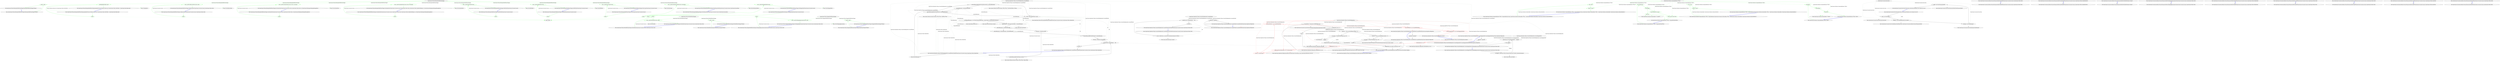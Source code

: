 digraph  {
d1 [label="_model = model", span="40-40", cluster="QuantConnect.Python.BrokerageModelPythonWrapper.BrokerageModelPythonWrapper(PyObject)", color=green, community=0];
d49 [label="QuantConnect.Python.BrokerageModelPythonWrapper", span=""];
d0 [label="Entry QuantConnect.Python.BrokerageModelPythonWrapper.BrokerageModelPythonWrapper(PyObject)", span="38-38", cluster="QuantConnect.Python.BrokerageModelPythonWrapper.BrokerageModelPythonWrapper(PyObject)"];
d2 [label="Exit QuantConnect.Python.BrokerageModelPythonWrapper.BrokerageModelPythonWrapper(PyObject)", span="38-38", cluster="QuantConnect.Python.BrokerageModelPythonWrapper.BrokerageModelPythonWrapper(PyObject)"];
d4 [label="Py.GIL()", span="78-78", cluster="QuantConnect.Python.BrokerageModelPythonWrapper.ApplySplit(System.Collections.Generic.List<QuantConnect.Orders.OrderTicket>, QuantConnect.Data.Market.Split)", color=green, community=0];
d3 [label="Entry QuantConnect.Python.BrokerageModelPythonWrapper.ApplySplit(System.Collections.Generic.List<QuantConnect.Orders.OrderTicket>, QuantConnect.Data.Market.Split)", span="76-76", cluster="QuantConnect.Python.BrokerageModelPythonWrapper.ApplySplit(System.Collections.Generic.List<QuantConnect.Orders.OrderTicket>, QuantConnect.Data.Market.Split)"];
d5 [label="_model.ApplySplit(tickets, split)", span="80-80", cluster="QuantConnect.Python.BrokerageModelPythonWrapper.ApplySplit(System.Collections.Generic.List<QuantConnect.Orders.OrderTicket>, QuantConnect.Data.Market.Split)", color=green, community=0];
d7 [label="Entry Unk.GIL", span="", cluster="Unk.GIL"];
d6 [label="Exit QuantConnect.Python.BrokerageModelPythonWrapper.ApplySplit(System.Collections.Generic.List<QuantConnect.Orders.OrderTicket>, QuantConnect.Data.Market.Split)", span="76-76", cluster="QuantConnect.Python.BrokerageModelPythonWrapper.ApplySplit(System.Collections.Generic.List<QuantConnect.Orders.OrderTicket>, QuantConnect.Data.Market.Split)"];
d8 [label="Entry Unk.ApplySplit", span="", cluster="Unk.ApplySplit"];
d10 [label="Py.GIL()", span="92-92", cluster="QuantConnect.Python.BrokerageModelPythonWrapper.CanExecuteOrder(QuantConnect.Securities.Security, QuantConnect.Orders.Order)", color=green, community=0];
d9 [label="Entry QuantConnect.Python.BrokerageModelPythonWrapper.CanExecuteOrder(QuantConnect.Securities.Security, QuantConnect.Orders.Order)", span="90-90", cluster="QuantConnect.Python.BrokerageModelPythonWrapper.CanExecuteOrder(QuantConnect.Securities.Security, QuantConnect.Orders.Order)"];
d11 [label="return _model.CanExecuteOrder(security, order);", span="94-94", cluster="QuantConnect.Python.BrokerageModelPythonWrapper.CanExecuteOrder(QuantConnect.Securities.Security, QuantConnect.Orders.Order)", color=green, community=0];
d12 [label="Exit QuantConnect.Python.BrokerageModelPythonWrapper.CanExecuteOrder(QuantConnect.Securities.Security, QuantConnect.Orders.Order)", span="90-90", cluster="QuantConnect.Python.BrokerageModelPythonWrapper.CanExecuteOrder(QuantConnect.Securities.Security, QuantConnect.Orders.Order)"];
d13 [label="Entry Unk.CanExecuteOrder", span="", cluster="Unk.CanExecuteOrder"];
d15 [label="Py.GIL()", span="110-110", cluster="QuantConnect.Python.BrokerageModelPythonWrapper.CanSubmitOrder(QuantConnect.Securities.Security, QuantConnect.Orders.Order, out QuantConnect.Brokerages.BrokerageMessageEvent)", color=green, community=0];
d14 [label="Entry QuantConnect.Python.BrokerageModelPythonWrapper.CanSubmitOrder(QuantConnect.Securities.Security, QuantConnect.Orders.Order, out QuantConnect.Brokerages.BrokerageMessageEvent)", span="108-108", cluster="QuantConnect.Python.BrokerageModelPythonWrapper.CanSubmitOrder(QuantConnect.Securities.Security, QuantConnect.Orders.Order, out QuantConnect.Brokerages.BrokerageMessageEvent)"];
d16 [label="return _model.CanSubmitOrder(security, order, out message);", span="112-112", cluster="QuantConnect.Python.BrokerageModelPythonWrapper.CanSubmitOrder(QuantConnect.Securities.Security, QuantConnect.Orders.Order, out QuantConnect.Brokerages.BrokerageMessageEvent)", color=green, community=0];
d17 [label="Exit QuantConnect.Python.BrokerageModelPythonWrapper.CanSubmitOrder(QuantConnect.Securities.Security, QuantConnect.Orders.Order, out QuantConnect.Brokerages.BrokerageMessageEvent)", span="108-108", cluster="QuantConnect.Python.BrokerageModelPythonWrapper.CanSubmitOrder(QuantConnect.Securities.Security, QuantConnect.Orders.Order, out QuantConnect.Brokerages.BrokerageMessageEvent)"];
d18 [label="Entry Unk.CanSubmitOrder", span="", cluster="Unk.CanSubmitOrder"];
d20 [label="Py.GIL()", span="126-126", cluster="QuantConnect.Python.BrokerageModelPythonWrapper.CanUpdateOrder(QuantConnect.Securities.Security, QuantConnect.Orders.Order, QuantConnect.Orders.UpdateOrderRequest, out QuantConnect.Brokerages.BrokerageMessageEvent)", color=green, community=0];
d19 [label="Entry QuantConnect.Python.BrokerageModelPythonWrapper.CanUpdateOrder(QuantConnect.Securities.Security, QuantConnect.Orders.Order, QuantConnect.Orders.UpdateOrderRequest, out QuantConnect.Brokerages.BrokerageMessageEvent)", span="124-124", cluster="QuantConnect.Python.BrokerageModelPythonWrapper.CanUpdateOrder(QuantConnect.Securities.Security, QuantConnect.Orders.Order, QuantConnect.Orders.UpdateOrderRequest, out QuantConnect.Brokerages.BrokerageMessageEvent)"];
d21 [label="return _model.CanUpdateOrder(security, order, out message);", span="128-128", cluster="QuantConnect.Python.BrokerageModelPythonWrapper.CanUpdateOrder(QuantConnect.Securities.Security, QuantConnect.Orders.Order, QuantConnect.Orders.UpdateOrderRequest, out QuantConnect.Brokerages.BrokerageMessageEvent)", color=green, community=0];
d22 [label="Exit QuantConnect.Python.BrokerageModelPythonWrapper.CanUpdateOrder(QuantConnect.Securities.Security, QuantConnect.Orders.Order, QuantConnect.Orders.UpdateOrderRequest, out QuantConnect.Brokerages.BrokerageMessageEvent)", span="124-124", cluster="QuantConnect.Python.BrokerageModelPythonWrapper.CanUpdateOrder(QuantConnect.Securities.Security, QuantConnect.Orders.Order, QuantConnect.Orders.UpdateOrderRequest, out QuantConnect.Brokerages.BrokerageMessageEvent)"];
d23 [label="Entry Unk.CanUpdateOrder", span="", cluster="Unk.CanUpdateOrder"];
d25 [label="Py.GIL()", span="139-139", cluster="QuantConnect.Python.BrokerageModelPythonWrapper.GetFeeModel(QuantConnect.Securities.Security)", color=green, community=0];
d24 [label="Entry QuantConnect.Python.BrokerageModelPythonWrapper.GetFeeModel(QuantConnect.Securities.Security)", span="137-137", cluster="QuantConnect.Python.BrokerageModelPythonWrapper.GetFeeModel(QuantConnect.Securities.Security)"];
d26 [label="return _model.GetFeeModel(security);", span="141-141", cluster="QuantConnect.Python.BrokerageModelPythonWrapper.GetFeeModel(QuantConnect.Securities.Security)", color=green, community=0];
d27 [label="Exit QuantConnect.Python.BrokerageModelPythonWrapper.GetFeeModel(QuantConnect.Securities.Security)", span="137-137", cluster="QuantConnect.Python.BrokerageModelPythonWrapper.GetFeeModel(QuantConnect.Securities.Security)"];
d28 [label="Entry Unk.GetFeeModel", span="", cluster="Unk.GetFeeModel"];
d30 [label="Py.GIL()", span="152-152", cluster="QuantConnect.Python.BrokerageModelPythonWrapper.GetFillModel(QuantConnect.Securities.Security)", color=green, community=0];
d29 [label="Entry QuantConnect.Python.BrokerageModelPythonWrapper.GetFillModel(QuantConnect.Securities.Security)", span="150-150", cluster="QuantConnect.Python.BrokerageModelPythonWrapper.GetFillModel(QuantConnect.Securities.Security)"];
d31 [label="return _model.GetFillModel(security);", span="154-154", cluster="QuantConnect.Python.BrokerageModelPythonWrapper.GetFillModel(QuantConnect.Securities.Security)", color=green, community=0];
d32 [label="Exit QuantConnect.Python.BrokerageModelPythonWrapper.GetFillModel(QuantConnect.Securities.Security)", span="150-150", cluster="QuantConnect.Python.BrokerageModelPythonWrapper.GetFillModel(QuantConnect.Securities.Security)"];
d33 [label="Entry Unk.GetFillModel", span="", cluster="Unk.GetFillModel"];
d35 [label="Py.GIL()", span="165-165", cluster="QuantConnect.Python.BrokerageModelPythonWrapper.GetLeverage(QuantConnect.Securities.Security)", color=green, community=0];
d34 [label="Entry QuantConnect.Python.BrokerageModelPythonWrapper.GetLeverage(QuantConnect.Securities.Security)", span="163-163", cluster="QuantConnect.Python.BrokerageModelPythonWrapper.GetLeverage(QuantConnect.Securities.Security)"];
d36 [label="return _model.GetLeverage(security);", span="167-167", cluster="QuantConnect.Python.BrokerageModelPythonWrapper.GetLeverage(QuantConnect.Securities.Security)", color=green, community=0];
d37 [label="Exit QuantConnect.Python.BrokerageModelPythonWrapper.GetLeverage(QuantConnect.Securities.Security)", span="163-163", cluster="QuantConnect.Python.BrokerageModelPythonWrapper.GetLeverage(QuantConnect.Securities.Security)"];
d38 [label="Entry Unk.GetLeverage", span="", cluster="Unk.GetLeverage"];
d40 [label="Py.GIL()", span="179-179", cluster="QuantConnect.Python.BrokerageModelPythonWrapper.GetSettlementModel(QuantConnect.Securities.Security, QuantConnect.AccountType)", color=green, community=0];
d39 [label="Entry QuantConnect.Python.BrokerageModelPythonWrapper.GetSettlementModel(QuantConnect.Securities.Security, QuantConnect.AccountType)", span="177-177", cluster="QuantConnect.Python.BrokerageModelPythonWrapper.GetSettlementModel(QuantConnect.Securities.Security, QuantConnect.AccountType)"];
d41 [label="return _model.GetSettlementModel(security, accountType);", span="181-181", cluster="QuantConnect.Python.BrokerageModelPythonWrapper.GetSettlementModel(QuantConnect.Securities.Security, QuantConnect.AccountType)", color=green, community=0];
d42 [label="Exit QuantConnect.Python.BrokerageModelPythonWrapper.GetSettlementModel(QuantConnect.Securities.Security, QuantConnect.AccountType)", span="177-177", cluster="QuantConnect.Python.BrokerageModelPythonWrapper.GetSettlementModel(QuantConnect.Securities.Security, QuantConnect.AccountType)"];
d43 [label="Entry Unk.GetSettlementModel", span="", cluster="Unk.GetSettlementModel"];
d45 [label="Py.GIL()", span="192-192", cluster="QuantConnect.Python.BrokerageModelPythonWrapper.GetSlippageModel(QuantConnect.Securities.Security)", color=green, community=0];
d44 [label="Entry QuantConnect.Python.BrokerageModelPythonWrapper.GetSlippageModel(QuantConnect.Securities.Security)", span="190-190", cluster="QuantConnect.Python.BrokerageModelPythonWrapper.GetSlippageModel(QuantConnect.Securities.Security)"];
d46 [label="return _model.GetSlippageModel(security);", span="194-194", cluster="QuantConnect.Python.BrokerageModelPythonWrapper.GetSlippageModel(QuantConnect.Securities.Security)", color=green, community=0];
d47 [label="Exit QuantConnect.Python.BrokerageModelPythonWrapper.GetSlippageModel(QuantConnect.Securities.Security)", span="190-190", cluster="QuantConnect.Python.BrokerageModelPythonWrapper.GetSlippageModel(QuantConnect.Securities.Security)"];
d48 [label="Entry Unk.GetSlippageModel", span="", cluster="Unk.GetSlippageModel"];
m0_51 [label="Entry System.Collections.Generic.Dictionary<TKey, TValue>.TryGetValue(TKey, out TValue)", span="0-0", cluster="System.Collections.Generic.Dictionary<TKey, TValue>.TryGetValue(TKey, out TValue)", file="CustomModelsAlgorithm.cs"];
m0_28 [label="Entry QuantConnect.Securities.SecurityTransactionManager.GetOpenOrders(QuantConnect.Symbol)", span="254-254", cluster="QuantConnect.Securities.SecurityTransactionManager.GetOpenOrders(QuantConnect.Symbol)", file="CustomModelsAlgorithm.cs"];
m0_60 [label="Entry QuantConnect.Algorithm.CSharp.CustomModelsAlgorithm.CustomFeeModel.GetOrderFee(QuantConnect.Securities.Security, QuantConnect.Orders.Order)", span="125-125", cluster="QuantConnect.Algorithm.CSharp.CustomModelsAlgorithm.CustomFeeModel.GetOrderFee(QuantConnect.Securities.Security, QuantConnect.Orders.Order)", file="CustomModelsAlgorithm.cs"];
m0_61 [label="var fee = Math.Max(1m, security.Price*order.AbsoluteQuantity*0.00001m)", span="128-128", cluster="QuantConnect.Algorithm.CSharp.CustomModelsAlgorithm.CustomFeeModel.GetOrderFee(QuantConnect.Securities.Security, QuantConnect.Orders.Order)", file="CustomModelsAlgorithm.cs"];
m0_62 [label="_algorithm.Log(''CustomFeeModel: '' + fee)", span="130-130", cluster="QuantConnect.Algorithm.CSharp.CustomModelsAlgorithm.CustomFeeModel.GetOrderFee(QuantConnect.Securities.Security, QuantConnect.Orders.Order)", file="CustomModelsAlgorithm.cs"];
m0_63 [label="return fee;", span="131-131", cluster="QuantConnect.Algorithm.CSharp.CustomModelsAlgorithm.CustomFeeModel.GetOrderFee(QuantConnect.Securities.Security, QuantConnect.Orders.Order)", file="CustomModelsAlgorithm.cs"];
m0_64 [label="Exit QuantConnect.Algorithm.CSharp.CustomModelsAlgorithm.CustomFeeModel.GetOrderFee(QuantConnect.Securities.Security, QuantConnect.Orders.Order)", span="125-125", cluster="QuantConnect.Algorithm.CSharp.CustomModelsAlgorithm.CustomFeeModel.GetOrderFee(QuantConnect.Securities.Security, QuantConnect.Orders.Order)", file="CustomModelsAlgorithm.cs"];
m0_57 [label="Entry System.Collections.Generic.Dictionary<TKey, TValue>.Remove(TKey)", span="0-0", cluster="System.Collections.Generic.Dictionary<TKey, TValue>.Remove(TKey)", file="CustomModelsAlgorithm.cs"];
m0_56 [label="Entry System.Math.Sign(decimal)", span="0-0", cluster="System.Math.Sign(decimal)", file="CustomModelsAlgorithm.cs"];
m0_31 [label="Entry QuantConnect.Algorithm.QCAlgorithm.MarketOrder(QuantConnect.Symbol, decimal, bool, string)", span="197-197", cluster="QuantConnect.Algorithm.QCAlgorithm.MarketOrder(QuantConnect.Symbol, decimal, bool, string)", file="CustomModelsAlgorithm.cs"];
m0_52 [label="Entry System.Collections.Generic.Dictionary<TKey, TValue>.Add(TKey, TValue)", span="0-0", cluster="System.Collections.Generic.Dictionary<TKey, TValue>.Add(TKey, TValue)", file="CustomModelsAlgorithm.cs"];
m0_12 [label="Entry QuantConnect.Algorithm.CSharp.CustomModelsAlgorithm.CustomFeeModel.CustomFeeModel(QuantConnect.Algorithm.QCAlgorithm)", span="120-120", cluster="QuantConnect.Algorithm.CSharp.CustomModelsAlgorithm.CustomFeeModel.CustomFeeModel(QuantConnect.Algorithm.QCAlgorithm)", file="CustomModelsAlgorithm.cs"];
m0_58 [label="_algorithm = algorithm", span="122-122", cluster="QuantConnect.Algorithm.CSharp.CustomModelsAlgorithm.CustomFeeModel.CustomFeeModel(QuantConnect.Algorithm.QCAlgorithm)", file="CustomModelsAlgorithm.cs"];
m0_59 [label="Exit QuantConnect.Algorithm.CSharp.CustomModelsAlgorithm.CustomFeeModel.CustomFeeModel(QuantConnect.Algorithm.QCAlgorithm)", span="120-120", cluster="QuantConnect.Algorithm.CSharp.CustomModelsAlgorithm.CustomFeeModel.CustomFeeModel(QuantConnect.Algorithm.QCAlgorithm)", file="CustomModelsAlgorithm.cs"];
m0_73 [label="Entry System.Math.Log10(double)", span="0-0", cluster="System.Math.Log10(double)", file="CustomModelsAlgorithm.cs"];
m0_9 [label="Entry QuantConnect.Algorithm.QCAlgorithm.SetStartDate(int, int, int)", span="1070-1070", cluster="QuantConnect.Algorithm.QCAlgorithm.SetStartDate(int, int, int)", file="CustomModelsAlgorithm.cs"];
m0_30 [label="Entry QuantConnect.Algorithm.QCAlgorithm.Log(string)", span="1636-1636", cluster="QuantConnect.Algorithm.QCAlgorithm.Log(string)", file="CustomModelsAlgorithm.cs"];
m0_29 [label="Entry QuantConnect.Algorithm.QCAlgorithm.CalculateOrderQuantity(QuantConnect.Symbol, decimal)", span="928-928", cluster="QuantConnect.Algorithm.QCAlgorithm.CalculateOrderQuantity(QuantConnect.Symbol, decimal)", file="CustomModelsAlgorithm.cs"];
m0_54 [label="Entry System.Random.Next(int, int)", span="0-0", cluster="System.Random.Next(int, int)", file="CustomModelsAlgorithm.cs"];
m0_10 [label="Entry QuantConnect.Algorithm.QCAlgorithm.SetEndDate(int, int, int)", span="1095-1095", cluster="QuantConnect.Algorithm.QCAlgorithm.SetEndDate(int, int, int)", file="CustomModelsAlgorithm.cs"];
m0_13 [label="Entry QuantConnect.Algorithm.CSharp.CustomModelsAlgorithm.CustomFillModel.CustomFillModel(QuantConnect.Algorithm.QCAlgorithm)", span="78-78", cluster="QuantConnect.Algorithm.CSharp.CustomModelsAlgorithm.CustomFillModel.CustomFillModel(QuantConnect.Algorithm.QCAlgorithm)", file="CustomModelsAlgorithm.cs"];
m0_32 [label="_algorithm = algorithm", span="80-80", cluster="QuantConnect.Algorithm.CSharp.CustomModelsAlgorithm.CustomFillModel.CustomFillModel(QuantConnect.Algorithm.QCAlgorithm)", file="CustomModelsAlgorithm.cs"];
m0_33 [label="Exit QuantConnect.Algorithm.CSharp.CustomModelsAlgorithm.CustomFillModel.CustomFillModel(QuantConnect.Algorithm.QCAlgorithm)", span="78-78", cluster="QuantConnect.Algorithm.CSharp.CustomModelsAlgorithm.CustomFillModel.CustomFillModel(QuantConnect.Algorithm.QCAlgorithm)", file="CustomModelsAlgorithm.cs"];
m0_0 [label="Entry QuantConnect.Algorithm.CSharp.CustomModelsAlgorithm.Initialize()", span="40-40", cluster="QuantConnect.Algorithm.CSharp.CustomModelsAlgorithm.Initialize()", file="CustomModelsAlgorithm.cs"];
m0_1 [label="SetStartDate(2012, 01, 01)", span="42-42", cluster="QuantConnect.Algorithm.CSharp.CustomModelsAlgorithm.Initialize()", color=red, community=0, file="CustomModelsAlgorithm.cs"];
m0_2 [label="SetEndDate(2012, 02, 01)", span="43-43", cluster="QuantConnect.Algorithm.CSharp.CustomModelsAlgorithm.Initialize()", color=red, community=0, file="CustomModelsAlgorithm.cs"];
m0_3 [label="AddSecurity(SecurityType.Equity, ''SPY'', Resolution.Hour)", span="44-44", cluster="QuantConnect.Algorithm.CSharp.CustomModelsAlgorithm.Initialize()", color=red, community=0, file="CustomModelsAlgorithm.cs"];
m0_4 [label="_security = Securities[_spy]", span="47-47", cluster="QuantConnect.Algorithm.CSharp.CustomModelsAlgorithm.Initialize()", color=red, community=0, file="CustomModelsAlgorithm.cs"];
m0_5 [label="_security.FeeModel = new CustomFeeModel(this)", span="48-48", cluster="QuantConnect.Algorithm.CSharp.CustomModelsAlgorithm.Initialize()", color=red, community=0, file="CustomModelsAlgorithm.cs"];
m0_6 [label="_security.FillModel = new CustomFillModel(this)", span="49-49", cluster="QuantConnect.Algorithm.CSharp.CustomModelsAlgorithm.Initialize()", color=red, community=0, file="CustomModelsAlgorithm.cs"];
m0_7 [label="_security.SlippageModel = new CustomSlippageModel(this)", span="50-50", cluster="QuantConnect.Algorithm.CSharp.CustomModelsAlgorithm.Initialize()", color=red, community=0, file="CustomModelsAlgorithm.cs"];
m0_8 [label="Exit QuantConnect.Algorithm.CSharp.CustomModelsAlgorithm.Initialize()", span="40-40", cluster="QuantConnect.Algorithm.CSharp.CustomModelsAlgorithm.Initialize()", file="CustomModelsAlgorithm.cs"];
m0_14 [label="Entry QuantConnect.Algorithm.CSharp.CustomModelsAlgorithm.CustomSlippageModel.CustomSlippageModel(QuantConnect.Algorithm.QCAlgorithm)", span="139-139", cluster="QuantConnect.Algorithm.CSharp.CustomModelsAlgorithm.CustomSlippageModel.CustomSlippageModel(QuantConnect.Algorithm.QCAlgorithm)", file="CustomModelsAlgorithm.cs"];
m0_66 [label="_algorithm = algorithm", span="141-141", cluster="QuantConnect.Algorithm.CSharp.CustomModelsAlgorithm.CustomSlippageModel.CustomSlippageModel(QuantConnect.Algorithm.QCAlgorithm)", file="CustomModelsAlgorithm.cs"];
m0_67 [label="Exit QuantConnect.Algorithm.CSharp.CustomModelsAlgorithm.CustomSlippageModel.CustomSlippageModel(QuantConnect.Algorithm.QCAlgorithm)", span="139-139", cluster="QuantConnect.Algorithm.CSharp.CustomModelsAlgorithm.CustomSlippageModel.CustomSlippageModel(QuantConnect.Algorithm.QCAlgorithm)", file="CustomModelsAlgorithm.cs"];
m0_34 [label="Entry QuantConnect.Algorithm.CSharp.CustomModelsAlgorithm.CustomFillModel.MarketFill(QuantConnect.Securities.Security, QuantConnect.Orders.MarketOrder)", span="83-83", cluster="QuantConnect.Algorithm.CSharp.CustomModelsAlgorithm.CustomFillModel.MarketFill(QuantConnect.Securities.Security, QuantConnect.Orders.MarketOrder)", file="CustomModelsAlgorithm.cs"];
m0_35 [label="decimal absoluteRemaining", span="87-87", cluster="QuantConnect.Algorithm.CSharp.CustomModelsAlgorithm.CustomFillModel.MarketFill(QuantConnect.Securities.Security, QuantConnect.Orders.MarketOrder)", file="CustomModelsAlgorithm.cs"];
m0_36 [label="!_absoluteRemainingByOrderId.TryGetValue(order.Id, out absoluteRemaining)", span="88-88", cluster="QuantConnect.Algorithm.CSharp.CustomModelsAlgorithm.CustomFillModel.MarketFill(QuantConnect.Securities.Security, QuantConnect.Orders.MarketOrder)", file="CustomModelsAlgorithm.cs"];
m0_37 [label="absoluteRemaining = order.AbsoluteQuantity", span="90-90", cluster="QuantConnect.Algorithm.CSharp.CustomModelsAlgorithm.CustomFillModel.MarketFill(QuantConnect.Securities.Security, QuantConnect.Orders.MarketOrder)", file="CustomModelsAlgorithm.cs"];
m0_38 [label="_absoluteRemainingByOrderId.Add(order.Id, order.AbsoluteQuantity)", span="91-91", cluster="QuantConnect.Algorithm.CSharp.CustomModelsAlgorithm.CustomFillModel.MarketFill(QuantConnect.Securities.Security, QuantConnect.Orders.MarketOrder)", file="CustomModelsAlgorithm.cs"];
m0_39 [label="var fill = base.MarketFill(asset, order)", span="94-94", cluster="QuantConnect.Algorithm.CSharp.CustomModelsAlgorithm.CustomFillModel.MarketFill(QuantConnect.Securities.Security, QuantConnect.Orders.MarketOrder)", file="CustomModelsAlgorithm.cs"];
m0_40 [label="var absoluteFillQuantity = (int) (Math.Min(absoluteRemaining, _random.Next(0, 2*(int)order.AbsoluteQuantity)))", span="95-95", cluster="QuantConnect.Algorithm.CSharp.CustomModelsAlgorithm.CustomFillModel.MarketFill(QuantConnect.Securities.Security, QuantConnect.Orders.MarketOrder)", file="CustomModelsAlgorithm.cs"];
m0_41 [label="fill.FillQuantity = Math.Sign(order.Quantity) * absoluteFillQuantity", span="96-96", cluster="QuantConnect.Algorithm.CSharp.CustomModelsAlgorithm.CustomFillModel.MarketFill(QuantConnect.Securities.Security, QuantConnect.Orders.MarketOrder)", file="CustomModelsAlgorithm.cs"];
m0_44 [label="_absoluteRemainingByOrderId.Remove(order.Id)", span="101-101", cluster="QuantConnect.Algorithm.CSharp.CustomModelsAlgorithm.CustomFillModel.MarketFill(QuantConnect.Securities.Security, QuantConnect.Orders.MarketOrder)", file="CustomModelsAlgorithm.cs"];
m0_46 [label="_absoluteRemainingByOrderId[order.Id] = absoluteRemaining", span="106-106", cluster="QuantConnect.Algorithm.CSharp.CustomModelsAlgorithm.CustomFillModel.MarketFill(QuantConnect.Securities.Security, QuantConnect.Orders.MarketOrder)", file="CustomModelsAlgorithm.cs"];
m0_42 [label="absoluteRemaining == absoluteFillQuantity", span="98-98", cluster="QuantConnect.Algorithm.CSharp.CustomModelsAlgorithm.CustomFillModel.MarketFill(QuantConnect.Securities.Security, QuantConnect.Orders.MarketOrder)", file="CustomModelsAlgorithm.cs"];
m0_45 [label="absoluteRemaining = absoluteRemaining - absoluteFillQuantity", span="105-105", cluster="QuantConnect.Algorithm.CSharp.CustomModelsAlgorithm.CustomFillModel.MarketFill(QuantConnect.Securities.Security, QuantConnect.Orders.MarketOrder)", file="CustomModelsAlgorithm.cs"];
m0_43 [label="fill.Status = OrderStatus.Filled", span="100-100", cluster="QuantConnect.Algorithm.CSharp.CustomModelsAlgorithm.CustomFillModel.MarketFill(QuantConnect.Securities.Security, QuantConnect.Orders.MarketOrder)", file="CustomModelsAlgorithm.cs"];
m0_47 [label="fill.Status = OrderStatus.PartiallyFilled", span="107-107", cluster="QuantConnect.Algorithm.CSharp.CustomModelsAlgorithm.CustomFillModel.MarketFill(QuantConnect.Securities.Security, QuantConnect.Orders.MarketOrder)", file="CustomModelsAlgorithm.cs"];
m0_48 [label="_algorithm.Log(''CustomFillModel: '' + fill)", span="110-110", cluster="QuantConnect.Algorithm.CSharp.CustomModelsAlgorithm.CustomFillModel.MarketFill(QuantConnect.Securities.Security, QuantConnect.Orders.MarketOrder)", file="CustomModelsAlgorithm.cs"];
m0_49 [label="return fill;", span="112-112", cluster="QuantConnect.Algorithm.CSharp.CustomModelsAlgorithm.CustomFillModel.MarketFill(QuantConnect.Securities.Security, QuantConnect.Orders.MarketOrder)", file="CustomModelsAlgorithm.cs"];
m0_50 [label="Exit QuantConnect.Algorithm.CSharp.CustomModelsAlgorithm.CustomFillModel.MarketFill(QuantConnect.Securities.Security, QuantConnect.Orders.MarketOrder)", span="83-83", cluster="QuantConnect.Algorithm.CSharp.CustomModelsAlgorithm.CustomFillModel.MarketFill(QuantConnect.Securities.Security, QuantConnect.Orders.MarketOrder)", file="CustomModelsAlgorithm.cs"];
m0_15 [label="Entry QuantConnect.Algorithm.CSharp.CustomModelsAlgorithm.OnData(QuantConnect.Data.Market.TradeBars)", span="53-53", cluster="QuantConnect.Algorithm.CSharp.CustomModelsAlgorithm.OnData(QuantConnect.Data.Market.TradeBars)", file="CustomModelsAlgorithm.cs"];
m0_16 [label="var openOrders = Transactions.GetOpenOrders(_spy)", span="55-55", cluster="QuantConnect.Algorithm.CSharp.CustomModelsAlgorithm.OnData(QuantConnect.Data.Market.TradeBars)", file="CustomModelsAlgorithm.cs"];
m0_17 [label="openOrders.Count != 0", span="56-56", cluster="QuantConnect.Algorithm.CSharp.CustomModelsAlgorithm.OnData(QuantConnect.Data.Market.TradeBars)", file="CustomModelsAlgorithm.cs"];
m0_18 [label="return;", span="56-56", cluster="QuantConnect.Algorithm.CSharp.CustomModelsAlgorithm.OnData(QuantConnect.Data.Market.TradeBars)", file="CustomModelsAlgorithm.cs"];
m0_19 [label="Time.Day > 10 && _security.Holdings.Quantity <= 0", span="58-58", cluster="QuantConnect.Algorithm.CSharp.CustomModelsAlgorithm.OnData(QuantConnect.Data.Market.TradeBars)", file="CustomModelsAlgorithm.cs"];
m0_20 [label="var quantity = CalculateOrderQuantity(_spy, .5m)", span="60-60", cluster="QuantConnect.Algorithm.CSharp.CustomModelsAlgorithm.OnData(QuantConnect.Data.Market.TradeBars)", file="CustomModelsAlgorithm.cs"];
m0_23 [label="Time.Day > 20 && _security.Holdings.Quantity >= 0", span="64-64", cluster="QuantConnect.Algorithm.CSharp.CustomModelsAlgorithm.OnData(QuantConnect.Data.Market.TradeBars)", file="CustomModelsAlgorithm.cs"];
m0_21 [label="Log(''MarketOrder: '' + quantity)", span="61-61", cluster="QuantConnect.Algorithm.CSharp.CustomModelsAlgorithm.OnData(QuantConnect.Data.Market.TradeBars)", file="CustomModelsAlgorithm.cs"];
m0_22 [label="MarketOrder(_spy, quantity, asynchronous: true)", span="62-62", cluster="QuantConnect.Algorithm.CSharp.CustomModelsAlgorithm.OnData(QuantConnect.Data.Market.TradeBars)", file="CustomModelsAlgorithm.cs"];
m0_24 [label="var quantity = CalculateOrderQuantity(_spy, -.5m)", span="66-66", cluster="QuantConnect.Algorithm.CSharp.CustomModelsAlgorithm.OnData(QuantConnect.Data.Market.TradeBars)", file="CustomModelsAlgorithm.cs"];
m0_25 [label="Log(''MarketOrder: '' + quantity)", span="67-67", cluster="QuantConnect.Algorithm.CSharp.CustomModelsAlgorithm.OnData(QuantConnect.Data.Market.TradeBars)", file="CustomModelsAlgorithm.cs"];
m0_26 [label="MarketOrder(_spy, quantity, asynchronous: true)", span="68-68", cluster="QuantConnect.Algorithm.CSharp.CustomModelsAlgorithm.OnData(QuantConnect.Data.Market.TradeBars)", file="CustomModelsAlgorithm.cs"];
m0_27 [label="Exit QuantConnect.Algorithm.CSharp.CustomModelsAlgorithm.OnData(QuantConnect.Data.Market.TradeBars)", span="53-53", cluster="QuantConnect.Algorithm.CSharp.CustomModelsAlgorithm.OnData(QuantConnect.Data.Market.TradeBars)", file="CustomModelsAlgorithm.cs"];
m0_53 [label="Entry QuantConnect.Orders.Fills.ImmediateFillModel.MarketFill(QuantConnect.Securities.Security, QuantConnect.Orders.MarketOrder)", span="36-36", cluster="QuantConnect.Orders.Fills.ImmediateFillModel.MarketFill(QuantConnect.Securities.Security, QuantConnect.Orders.MarketOrder)", file="CustomModelsAlgorithm.cs"];
m0_65 [label="Entry System.Math.Max(decimal, decimal)", span="0-0", cluster="System.Math.Max(decimal, decimal)", file="CustomModelsAlgorithm.cs"];
m0_55 [label="Entry System.Math.Min(decimal, decimal)", span="0-0", cluster="System.Math.Min(decimal, decimal)", file="CustomModelsAlgorithm.cs"];
m0_11 [label="Entry QuantConnect.Algorithm.QCAlgorithm.AddSecurity(QuantConnect.SecurityType, string, QuantConnect.Resolution, bool, bool)", span="1262-1262", cluster="QuantConnect.Algorithm.QCAlgorithm.AddSecurity(QuantConnect.SecurityType, string, QuantConnect.Resolution, bool, bool)", file="CustomModelsAlgorithm.cs"];
m0_68 [label="Entry QuantConnect.Algorithm.CSharp.CustomModelsAlgorithm.CustomSlippageModel.GetSlippageApproximation(QuantConnect.Securities.Security, QuantConnect.Orders.Order)", span="144-144", cluster="QuantConnect.Algorithm.CSharp.CustomModelsAlgorithm.CustomSlippageModel.GetSlippageApproximation(QuantConnect.Securities.Security, QuantConnect.Orders.Order)", file="CustomModelsAlgorithm.cs"];
m0_69 [label="var slippage = asset.Price*0.0001m*(decimal) Math.Log10(2*(double) order.AbsoluteQuantity)", span="147-147", cluster="QuantConnect.Algorithm.CSharp.CustomModelsAlgorithm.CustomSlippageModel.GetSlippageApproximation(QuantConnect.Securities.Security, QuantConnect.Orders.Order)", file="CustomModelsAlgorithm.cs"];
m0_70 [label="_algorithm.Log(''CustomSlippageModel: '' + slippage)", span="149-149", cluster="QuantConnect.Algorithm.CSharp.CustomModelsAlgorithm.CustomSlippageModel.GetSlippageApproximation(QuantConnect.Securities.Security, QuantConnect.Orders.Order)", file="CustomModelsAlgorithm.cs"];
m0_71 [label="return slippage;", span="150-150", cluster="QuantConnect.Algorithm.CSharp.CustomModelsAlgorithm.CustomSlippageModel.GetSlippageApproximation(QuantConnect.Securities.Security, QuantConnect.Orders.Order)", file="CustomModelsAlgorithm.cs"];
m0_72 [label="Exit QuantConnect.Algorithm.CSharp.CustomModelsAlgorithm.CustomSlippageModel.GetSlippageApproximation(QuantConnect.Securities.Security, QuantConnect.Orders.Order)", span="144-144", cluster="QuantConnect.Algorithm.CSharp.CustomModelsAlgorithm.CustomSlippageModel.GetSlippageApproximation(QuantConnect.Securities.Security, QuantConnect.Orders.Order)", file="CustomModelsAlgorithm.cs"];
m0_74 [label="QuantConnect.Algorithm.CSharp.CustomModelsAlgorithm", span="", file="CustomModelsAlgorithm.cs"];
m0_75 [label="QuantConnect.Algorithm.CSharp.CustomModelsAlgorithm.CustomFillModel", span="", file="CustomModelsAlgorithm.cs"];
m0_76 [label="QuantConnect.Algorithm.CSharp.CustomModelsAlgorithm.CustomFeeModel", span="", file="CustomModelsAlgorithm.cs"];
m0_77 [label="QuantConnect.Algorithm.CSharp.CustomModelsAlgorithm.CustomSlippageModel", span="", file="CustomModelsAlgorithm.cs"];
m1_8 [label="Entry Unk.GetOrderFee", span="", cluster="Unk.GetOrderFee", file="FeeModelPythonWrapper.cs"];
m1_3 [label="Entry QuantConnect.Python.FeeModelPythonWrapper.GetOrderFee(QuantConnect.Securities.Security, QuantConnect.Orders.Order)", span="44-44", cluster="QuantConnect.Python.FeeModelPythonWrapper.GetOrderFee(QuantConnect.Securities.Security, QuantConnect.Orders.Order)", file="FeeModelPythonWrapper.cs"];
m1_4 [label="Py.GIL()", span="46-46", cluster="QuantConnect.Python.FeeModelPythonWrapper.GetOrderFee(QuantConnect.Securities.Security, QuantConnect.Orders.Order)", color=green, community=0, file="FeeModelPythonWrapper.cs"];
m1_5 [label="return _model.GetOrderFee(security, order);", span="48-48", cluster="QuantConnect.Python.FeeModelPythonWrapper.GetOrderFee(QuantConnect.Securities.Security, QuantConnect.Orders.Order)", color=green, community=0, file="FeeModelPythonWrapper.cs"];
m1_6 [label="Exit QuantConnect.Python.FeeModelPythonWrapper.GetOrderFee(QuantConnect.Securities.Security, QuantConnect.Orders.Order)", span="44-44", cluster="QuantConnect.Python.FeeModelPythonWrapper.GetOrderFee(QuantConnect.Securities.Security, QuantConnect.Orders.Order)", file="FeeModelPythonWrapper.cs"];
m1_0 [label="Entry QuantConnect.Python.FeeModelPythonWrapper.FeeModelPythonWrapper(PyObject)", span="33-33", cluster="QuantConnect.Python.FeeModelPythonWrapper.FeeModelPythonWrapper(PyObject)", file="FeeModelPythonWrapper.cs"];
m1_1 [label="_model = model", span="35-35", cluster="QuantConnect.Python.FeeModelPythonWrapper.FeeModelPythonWrapper(PyObject)", color=green, community=0, file="FeeModelPythonWrapper.cs"];
m1_2 [label="Exit QuantConnect.Python.FeeModelPythonWrapper.FeeModelPythonWrapper(PyObject)", span="33-33", cluster="QuantConnect.Python.FeeModelPythonWrapper.FeeModelPythonWrapper(PyObject)", file="FeeModelPythonWrapper.cs"];
m1_9 [label="QuantConnect.Python.FeeModelPythonWrapper", span="", file="FeeModelPythonWrapper.cs"];
m2_15 [label="Entry QuantConnect.Indicators.IndicatorBase<T>.Update(T)", span="66-66", cluster="QuantConnect.Indicators.IndicatorBase<T>.Update(T)", file="FillModelPythonWrapper.cs"];
m2_0 [label="Entry QuantConnect.Indicators.SequentialIndicator<TFirst>.SequentialIndicator(string, QuantConnect.Indicators.IndicatorBase<TFirst>, QuantConnect.Indicators.IndicatorBase<QuantConnect.Indicators.IndicatorDataPoint>)", span="52-52", cluster="QuantConnect.Indicators.SequentialIndicator<TFirst>.SequentialIndicator(string, QuantConnect.Indicators.IndicatorBase<TFirst>, QuantConnect.Indicators.IndicatorBase<QuantConnect.Indicators.IndicatorDataPoint>)", file="FillModelPythonWrapper.cs"];
m2_1 [label="First = first", span="55-55", cluster="QuantConnect.Indicators.SequentialIndicator<TFirst>.SequentialIndicator(string, QuantConnect.Indicators.IndicatorBase<TFirst>, QuantConnect.Indicators.IndicatorBase<QuantConnect.Indicators.IndicatorDataPoint>)", color=green, community=0, file="FillModelPythonWrapper.cs"];
m2_2 [label="Second = second", span="56-56", cluster="QuantConnect.Indicators.SequentialIndicator<TFirst>.SequentialIndicator(string, QuantConnect.Indicators.IndicatorBase<TFirst>, QuantConnect.Indicators.IndicatorBase<QuantConnect.Indicators.IndicatorDataPoint>)", color=green, community=0, file="FillModelPythonWrapper.cs"];
m2_3 [label="Exit QuantConnect.Indicators.SequentialIndicator<TFirst>.SequentialIndicator(string, QuantConnect.Indicators.IndicatorBase<TFirst>, QuantConnect.Indicators.IndicatorBase<QuantConnect.Indicators.IndicatorDataPoint>)", span="52-52", cluster="QuantConnect.Indicators.SequentialIndicator<TFirst>.SequentialIndicator(string, QuantConnect.Indicators.IndicatorBase<TFirst>, QuantConnect.Indicators.IndicatorBase<QuantConnect.Indicators.IndicatorDataPoint>)", file="FillModelPythonWrapper.cs"];
m2_8 [label="Entry QuantConnect.Indicators.SequentialIndicator<TFirst>.ComputeNextValue(TFirst)", span="76-76", cluster="QuantConnect.Indicators.SequentialIndicator<TFirst>.ComputeNextValue(TFirst)", file="FillModelPythonWrapper.cs"];
m2_9 [label="First.Update(input)", span="78-78", cluster="QuantConnect.Indicators.SequentialIndicator<TFirst>.ComputeNextValue(TFirst)", color=green, community=0, file="FillModelPythonWrapper.cs"];
m2_10 [label="!First.IsReady", span="79-79", cluster="QuantConnect.Indicators.SequentialIndicator<TFirst>.ComputeNextValue(TFirst)", color=green, community=0, file="FillModelPythonWrapper.cs"];
m2_11 [label="return 0m;", span="82-82", cluster="QuantConnect.Indicators.SequentialIndicator<TFirst>.ComputeNextValue(TFirst)", color=green, community=0, file="FillModelPythonWrapper.cs"];
m2_12 [label="Second.Update(First.Current)", span="85-85", cluster="QuantConnect.Indicators.SequentialIndicator<TFirst>.ComputeNextValue(TFirst)", color=green, community=0, file="FillModelPythonWrapper.cs"];
m2_13 [label="return Second.Current.Value;", span="86-86", cluster="QuantConnect.Indicators.SequentialIndicator<TFirst>.ComputeNextValue(TFirst)", color=green, community=0, file="FillModelPythonWrapper.cs"];
m2_14 [label="Exit QuantConnect.Indicators.SequentialIndicator<TFirst>.ComputeNextValue(TFirst)", span="76-76", cluster="QuantConnect.Indicators.SequentialIndicator<TFirst>.ComputeNextValue(TFirst)", file="FillModelPythonWrapper.cs"];
m2_4 [label="Entry QuantConnect.Indicators.SequentialIndicator<TFirst>.SequentialIndicator(QuantConnect.Indicators.IndicatorBase<TFirst>, QuantConnect.Indicators.IndicatorBase<QuantConnect.Indicators.IndicatorDataPoint>)", span="64-64", cluster="QuantConnect.Indicators.SequentialIndicator<TFirst>.SequentialIndicator(QuantConnect.Indicators.IndicatorBase<TFirst>, QuantConnect.Indicators.IndicatorBase<QuantConnect.Indicators.IndicatorDataPoint>)", file="FillModelPythonWrapper.cs"];
m2_5 [label="First = first", span="67-67", cluster="QuantConnect.Indicators.SequentialIndicator<TFirst>.SequentialIndicator(QuantConnect.Indicators.IndicatorBase<TFirst>, QuantConnect.Indicators.IndicatorBase<QuantConnect.Indicators.IndicatorDataPoint>)", color=green, community=0, file="FillModelPythonWrapper.cs"];
m2_6 [label="Second = second", span="68-68", cluster="QuantConnect.Indicators.SequentialIndicator<TFirst>.SequentialIndicator(QuantConnect.Indicators.IndicatorBase<TFirst>, QuantConnect.Indicators.IndicatorBase<QuantConnect.Indicators.IndicatorDataPoint>)", color=green, community=0, file="FillModelPythonWrapper.cs"];
m2_7 [label="Exit QuantConnect.Indicators.SequentialIndicator<TFirst>.SequentialIndicator(QuantConnect.Indicators.IndicatorBase<TFirst>, QuantConnect.Indicators.IndicatorBase<QuantConnect.Indicators.IndicatorDataPoint>)", span="64-64", cluster="QuantConnect.Indicators.SequentialIndicator<TFirst>.SequentialIndicator(QuantConnect.Indicators.IndicatorBase<TFirst>, QuantConnect.Indicators.IndicatorBase<QuantConnect.Indicators.IndicatorDataPoint>)", file="FillModelPythonWrapper.cs"];
m2_21 [label="Entry QuantConnect.Indicators.IndicatorBase<T>.Reset()", span="87-87", cluster="QuantConnect.Indicators.IndicatorBase<T>.Reset()", file="FillModelPythonWrapper.cs"];
m2_16 [label="Entry QuantConnect.Indicators.SequentialIndicator<TFirst>.Reset()", span="92-92", cluster="QuantConnect.Indicators.SequentialIndicator<TFirst>.Reset()", file="FillModelPythonWrapper.cs"];
m2_17 [label="First.Reset()", span="94-94", cluster="QuantConnect.Indicators.SequentialIndicator<TFirst>.Reset()", color=green, community=0, file="FillModelPythonWrapper.cs"];
m2_18 [label="Second.Reset()", span="95-95", cluster="QuantConnect.Indicators.SequentialIndicator<TFirst>.Reset()", color=green, community=0, file="FillModelPythonWrapper.cs"];
m2_19 [label="base.Reset()", span="96-96", cluster="QuantConnect.Indicators.SequentialIndicator<TFirst>.Reset()", color=green, community=0, file="FillModelPythonWrapper.cs"];
m2_20 [label="Exit QuantConnect.Indicators.SequentialIndicator<TFirst>.Reset()", span="92-92", cluster="QuantConnect.Indicators.SequentialIndicator<TFirst>.Reset()", file="FillModelPythonWrapper.cs"];
m2_22 [label="QuantConnect.Indicators.SequentialIndicator<TFirst>", span="", file="FillModelPythonWrapper.cs"];
m3_9 [label="Entry QuantConnect.Securities.Forex.ForexTransactionModel.ForexTransactionModel()", span="51-51", cluster="QuantConnect.Securities.Forex.ForexTransactionModel.ForexTransactionModel()", file="QCAlgorithm.Python.cs"];
m3_7 [label="Entry QuantConnect.Securities.Forex.ForexHolding.ForexHolding(string, QuantConnect.Securities.Interfaces.ISecurityTransactionModel)", span="43-43", cluster="QuantConnect.Securities.Forex.ForexHolding.ForexHolding(string, QuantConnect.Securities.Interfaces.ISecurityTransactionModel)", file="QCAlgorithm.Python.cs"];
m3_6 [label="Entry QuantConnect.Securities.Forex.ForexCache.ForexCache()", span="40-40", cluster="QuantConnect.Securities.Forex.ForexCache.ForexCache()", file="QCAlgorithm.Python.cs"];
m3_8 [label="Entry QuantConnect.Securities.Forex.ForexExchange.ForexExchange()", span="44-44", cluster="QuantConnect.Securities.Forex.ForexExchange.ForexExchange()", file="QCAlgorithm.Python.cs"];
m3_0 [label="Entry QuantConnect.Securities.Forex.Forex.Forex(string, QuantConnect.Resolution, bool, decimal, bool, bool)", span="43-43", cluster="QuantConnect.Securities.Forex.Forex.Forex(string, QuantConnect.Resolution, bool, decimal, bool, bool)", file="QCAlgorithm.Python.cs"];
m3_1 [label="Cache = new ForexCache()", span="47-47", cluster="QuantConnect.Securities.Forex.Forex.Forex(string, QuantConnect.Resolution, bool, decimal, bool, bool)", file="QCAlgorithm.Python.cs"];
m3_2 [label="Holdings = new ForexHolding(symbol, this.Model)", span="48-48", cluster="QuantConnect.Securities.Forex.Forex.Forex(string, QuantConnect.Resolution, bool, decimal, bool, bool)", file="QCAlgorithm.Python.cs"];
m3_3 [label="Exchange = new ForexExchange()", span="49-49", cluster="QuantConnect.Securities.Forex.Forex.Forex(string, QuantConnect.Resolution, bool, decimal, bool, bool)", file="QCAlgorithm.Python.cs"];
m3_4 [label="Model = new ForexTransactionModel()", span="50-50", cluster="QuantConnect.Securities.Forex.Forex.Forex(string, QuantConnect.Resolution, bool, decimal, bool, bool)", file="QCAlgorithm.Python.cs"];
m3_5 [label="Exit QuantConnect.Securities.Forex.Forex.Forex(string, QuantConnect.Resolution, bool, decimal, bool, bool)", span="43-43", cluster="QuantConnect.Securities.Forex.Forex.Forex(string, QuantConnect.Resolution, bool, decimal, bool, bool)", file="QCAlgorithm.Python.cs"];
m3_10 [label="QuantConnect.Securities.Forex.Forex", span="", file="QCAlgorithm.Python.cs"];
m4_12 [label="Entry QuantConnect.Securities.Interfaces.ISecurityTransactionModel.MarketFill(QuantConnect.Securities.Security, QuantConnect.Orders.Order)", span="93-93", cluster="QuantConnect.Securities.Interfaces.ISecurityTransactionModel.MarketFill(QuantConnect.Securities.Security, QuantConnect.Orders.Order)", file="Security.cs"];
m4_13 [label="Exit QuantConnect.Securities.Interfaces.ISecurityTransactionModel.MarketFill(QuantConnect.Securities.Security, QuantConnect.Orders.Order)", span="93-93", cluster="QuantConnect.Securities.Interfaces.ISecurityTransactionModel.MarketFill(QuantConnect.Securities.Security, QuantConnect.Orders.Order)", file="Security.cs"];
m4_2 [label="Entry QuantConnect.Securities.Interfaces.ISecurityTransactionModel.StopMarketFill(QuantConnect.Securities.Security, QuantConnect.Orders.StopMarketOrder)", span="52-52", cluster="QuantConnect.Securities.Interfaces.ISecurityTransactionModel.StopMarketFill(QuantConnect.Securities.Security, QuantConnect.Orders.StopMarketOrder)", file="Security.cs"];
m4_3 [label="Exit QuantConnect.Securities.Interfaces.ISecurityTransactionModel.StopMarketFill(QuantConnect.Securities.Security, QuantConnect.Orders.StopMarketOrder)", span="52-52", cluster="QuantConnect.Securities.Interfaces.ISecurityTransactionModel.StopMarketFill(QuantConnect.Securities.Security, QuantConnect.Orders.StopMarketOrder)", file="Security.cs"];
m4_8 [label="Entry QuantConnect.Securities.Interfaces.ISecurityTransactionModel.GetOrderFee(decimal, decimal)", span="75-75", cluster="QuantConnect.Securities.Interfaces.ISecurityTransactionModel.GetOrderFee(decimal, decimal)", file="Security.cs"];
m4_9 [label="Exit QuantConnect.Securities.Interfaces.ISecurityTransactionModel.GetOrderFee(decimal, decimal)", span="75-75", cluster="QuantConnect.Securities.Interfaces.ISecurityTransactionModel.GetOrderFee(decimal, decimal)", file="Security.cs"];
m4_6 [label="Entry QuantConnect.Securities.Interfaces.ISecurityTransactionModel.GetSlippageApproximation(QuantConnect.Securities.Security, QuantConnect.Orders.Order)", span="66-66", cluster="QuantConnect.Securities.Interfaces.ISecurityTransactionModel.GetSlippageApproximation(QuantConnect.Securities.Security, QuantConnect.Orders.Order)", file="Security.cs"];
m4_7 [label="Exit QuantConnect.Securities.Interfaces.ISecurityTransactionModel.GetSlippageApproximation(QuantConnect.Securities.Security, QuantConnect.Orders.Order)", span="66-66", cluster="QuantConnect.Securities.Interfaces.ISecurityTransactionModel.GetSlippageApproximation(QuantConnect.Securities.Security, QuantConnect.Orders.Order)", file="Security.cs"];
m4_0 [label="Entry QuantConnect.Securities.Interfaces.ISecurityTransactionModel.MarketFill(QuantConnect.Securities.Security, QuantConnect.Orders.MarketOrder)", span="44-44", cluster="QuantConnect.Securities.Interfaces.ISecurityTransactionModel.MarketFill(QuantConnect.Securities.Security, QuantConnect.Orders.MarketOrder)", file="Security.cs"];
m4_1 [label="Exit QuantConnect.Securities.Interfaces.ISecurityTransactionModel.MarketFill(QuantConnect.Securities.Security, QuantConnect.Orders.MarketOrder)", span="44-44", cluster="QuantConnect.Securities.Interfaces.ISecurityTransactionModel.MarketFill(QuantConnect.Securities.Security, QuantConnect.Orders.MarketOrder)", file="Security.cs"];
m4_16 [label="Entry QuantConnect.Securities.Interfaces.ISecurityTransactionModel.LimitFill(QuantConnect.Securities.Security, QuantConnect.Orders.Order)", span="111-111", cluster="QuantConnect.Securities.Interfaces.ISecurityTransactionModel.LimitFill(QuantConnect.Securities.Security, QuantConnect.Orders.Order)", file="Security.cs"];
m4_17 [label="Exit QuantConnect.Securities.Interfaces.ISecurityTransactionModel.LimitFill(QuantConnect.Securities.Security, QuantConnect.Orders.Order)", span="111-111", cluster="QuantConnect.Securities.Interfaces.ISecurityTransactionModel.LimitFill(QuantConnect.Securities.Security, QuantConnect.Orders.Order)", file="Security.cs"];
m4_14 [label="Entry QuantConnect.Securities.Interfaces.ISecurityTransactionModel.StopFill(QuantConnect.Securities.Security, QuantConnect.Orders.Order)", span="102-102", cluster="QuantConnect.Securities.Interfaces.ISecurityTransactionModel.StopFill(QuantConnect.Securities.Security, QuantConnect.Orders.Order)", file="Security.cs"];
m4_15 [label="Exit QuantConnect.Securities.Interfaces.ISecurityTransactionModel.StopFill(QuantConnect.Securities.Security, QuantConnect.Orders.Order)", span="102-102", cluster="QuantConnect.Securities.Interfaces.ISecurityTransactionModel.StopFill(QuantConnect.Securities.Security, QuantConnect.Orders.Order)", file="Security.cs"];
m4_4 [label="Entry QuantConnect.Securities.Interfaces.ISecurityTransactionModel.LimitFill(QuantConnect.Securities.Security, QuantConnect.Orders.LimitOrder)", span="60-60", cluster="QuantConnect.Securities.Interfaces.ISecurityTransactionModel.LimitFill(QuantConnect.Securities.Security, QuantConnect.Orders.LimitOrder)", file="Security.cs"];
m4_5 [label="Exit QuantConnect.Securities.Interfaces.ISecurityTransactionModel.LimitFill(QuantConnect.Securities.Security, QuantConnect.Orders.LimitOrder)", span="60-60", cluster="QuantConnect.Securities.Interfaces.ISecurityTransactionModel.LimitFill(QuantConnect.Securities.Security, QuantConnect.Orders.LimitOrder)", file="Security.cs"];
m4_10 [label="Entry QuantConnect.Securities.Interfaces.ISecurityTransactionModel.Fill(QuantConnect.Securities.Security, QuantConnect.Orders.Order)", span="84-84", cluster="QuantConnect.Securities.Interfaces.ISecurityTransactionModel.Fill(QuantConnect.Securities.Security, QuantConnect.Orders.Order)", file="Security.cs"];
m4_11 [label="Exit QuantConnect.Securities.Interfaces.ISecurityTransactionModel.Fill(QuantConnect.Securities.Security, QuantConnect.Orders.Order)", span="84-84", cluster="QuantConnect.Securities.Interfaces.ISecurityTransactionModel.Fill(QuantConnect.Securities.Security, QuantConnect.Orders.Order)", file="Security.cs"];
m5_0 [label="Entry QuantConnect.Python.SlippageModelPythonWrapper.SlippageModelPythonWrapper(PyObject)", span="33-33", cluster="QuantConnect.Python.SlippageModelPythonWrapper.SlippageModelPythonWrapper(PyObject)", file="SlippageModelPythonWrapper.cs"];
m5_1 [label="_model = model", span="35-35", cluster="QuantConnect.Python.SlippageModelPythonWrapper.SlippageModelPythonWrapper(PyObject)", color=green, community=0, file="SlippageModelPythonWrapper.cs"];
m5_2 [label="Exit QuantConnect.Python.SlippageModelPythonWrapper.SlippageModelPythonWrapper(PyObject)", span="33-33", cluster="QuantConnect.Python.SlippageModelPythonWrapper.SlippageModelPythonWrapper(PyObject)", file="SlippageModelPythonWrapper.cs"];
m5_3 [label="Entry QuantConnect.Python.SlippageModelPythonWrapper.GetSlippageApproximation(QuantConnect.Securities.Security, QuantConnect.Orders.Order)", span="44-44", cluster="QuantConnect.Python.SlippageModelPythonWrapper.GetSlippageApproximation(QuantConnect.Securities.Security, QuantConnect.Orders.Order)", file="SlippageModelPythonWrapper.cs"];
m5_4 [label="Py.GIL()", span="46-46", cluster="QuantConnect.Python.SlippageModelPythonWrapper.GetSlippageApproximation(QuantConnect.Securities.Security, QuantConnect.Orders.Order)", color=green, community=0, file="SlippageModelPythonWrapper.cs"];
m5_5 [label="return _model.GetSlippageApproximation(asset, order);", span="48-48", cluster="QuantConnect.Python.SlippageModelPythonWrapper.GetSlippageApproximation(QuantConnect.Securities.Security, QuantConnect.Orders.Order)", color=green, community=0, file="SlippageModelPythonWrapper.cs"];
m5_6 [label="Exit QuantConnect.Python.SlippageModelPythonWrapper.GetSlippageApproximation(QuantConnect.Securities.Security, QuantConnect.Orders.Order)", span="44-44", cluster="QuantConnect.Python.SlippageModelPythonWrapper.GetSlippageApproximation(QuantConnect.Securities.Security, QuantConnect.Orders.Order)", file="SlippageModelPythonWrapper.cs"];
m5_8 [label="Entry Unk.GetSlippageApproximation", span="", cluster="Unk.GetSlippageApproximation", file="SlippageModelPythonWrapper.cs"];
m5_9 [label="QuantConnect.Python.SlippageModelPythonWrapper", span="", file="SlippageModelPythonWrapper.cs"];
d1 -> d2  [key=0, style=solid, color=green];
d49 -> d1  [key=1, style=dashed, color=green, label="QuantConnect.Python.BrokerageModelPythonWrapper"];
d49 -> d5  [key=1, style=dashed, color=green, label="QuantConnect.Python.BrokerageModelPythonWrapper"];
d49 -> d11  [key=1, style=dashed, color=green, label="QuantConnect.Python.BrokerageModelPythonWrapper"];
d49 -> d16  [key=1, style=dashed, color=green, label="QuantConnect.Python.BrokerageModelPythonWrapper"];
d49 -> d21  [key=1, style=dashed, color=green, label="QuantConnect.Python.BrokerageModelPythonWrapper"];
d49 -> d26  [key=1, style=dashed, color=green, label="QuantConnect.Python.BrokerageModelPythonWrapper"];
d49 -> d31  [key=1, style=dashed, color=green, label="QuantConnect.Python.BrokerageModelPythonWrapper"];
d49 -> d36  [key=1, style=dashed, color=green, label="QuantConnect.Python.BrokerageModelPythonWrapper"];
d49 -> d41  [key=1, style=dashed, color=green, label="QuantConnect.Python.BrokerageModelPythonWrapper"];
d49 -> d46  [key=1, style=dashed, color=green, label="QuantConnect.Python.BrokerageModelPythonWrapper"];
d0 -> d1  [key=0, style=solid, color=green];
d2 -> d0  [key=0, style=bold, color=blue];
d4 -> d5  [key=0, style=solid, color=green];
d4 -> d7  [key=2, style=dotted, color=green];
d3 -> d4  [key=0, style=solid, color=green];
d3 -> d5  [key=1, style=dashed, color=green, label="System.Collections.Generic.List<QuantConnect.Orders.OrderTicket>"];
d5 -> d6  [key=0, style=solid, color=green];
d5 -> d8  [key=2, style=dotted, color=green];
d6 -> d3  [key=0, style=bold, color=blue];
d10 -> d11  [key=0, style=solid, color=green];
d10 -> d7  [key=2, style=dotted, color=green];
d9 -> d10  [key=0, style=solid, color=green];
d9 -> d11  [key=1, style=dashed, color=green, label="QuantConnect.Securities.Security"];
d11 -> d12  [key=0, style=solid, color=green];
d11 -> d13  [key=2, style=dotted, color=green];
d12 -> d9  [key=0, style=bold, color=blue];
d15 -> d16  [key=0, style=solid, color=green];
d15 -> d7  [key=2, style=dotted, color=green];
d14 -> d15  [key=0, style=solid, color=green];
d14 -> d16  [key=1, style=dashed, color=green, label="QuantConnect.Securities.Security"];
d16 -> d17  [key=0, style=solid, color=green];
d16 -> d18  [key=2, style=dotted, color=green];
d17 -> d14  [key=0, style=bold, color=blue];
d20 -> d21  [key=0, style=solid, color=green];
d20 -> d7  [key=2, style=dotted, color=green];
d19 -> d20  [key=0, style=solid, color=green];
d19 -> d21  [key=1, style=dashed, color=green, label="QuantConnect.Securities.Security"];
d21 -> d22  [key=0, style=solid, color=green];
d21 -> d23  [key=2, style=dotted, color=green];
d22 -> d19  [key=0, style=bold, color=blue];
d25 -> d26  [key=0, style=solid, color=green];
d25 -> d7  [key=2, style=dotted, color=green];
d24 -> d25  [key=0, style=solid, color=green];
d24 -> d26  [key=1, style=dashed, color=green, label="QuantConnect.Securities.Security"];
d26 -> d27  [key=0, style=solid, color=green];
d26 -> d28  [key=2, style=dotted, color=green];
d27 -> d24  [key=0, style=bold, color=blue];
d30 -> d31  [key=0, style=solid, color=green];
d30 -> d7  [key=2, style=dotted, color=green];
d29 -> d30  [key=0, style=solid, color=green];
d29 -> d31  [key=1, style=dashed, color=green, label="QuantConnect.Securities.Security"];
d31 -> d32  [key=0, style=solid, color=green];
d31 -> d33  [key=2, style=dotted, color=green];
d32 -> d29  [key=0, style=bold, color=blue];
d35 -> d36  [key=0, style=solid, color=green];
d35 -> d7  [key=2, style=dotted, color=green];
d34 -> d35  [key=0, style=solid, color=green];
d34 -> d36  [key=1, style=dashed, color=green, label="QuantConnect.Securities.Security"];
d36 -> d37  [key=0, style=solid, color=green];
d36 -> d38  [key=2, style=dotted, color=green];
d37 -> d34  [key=0, style=bold, color=blue];
d40 -> d41  [key=0, style=solid, color=green];
d40 -> d7  [key=2, style=dotted, color=green];
d39 -> d40  [key=0, style=solid, color=green];
d39 -> d41  [key=1, style=dashed, color=green, label="QuantConnect.Securities.Security"];
d41 -> d42  [key=0, style=solid, color=green];
d41 -> d43  [key=2, style=dotted, color=green];
d42 -> d39  [key=0, style=bold, color=blue];
d45 -> d46  [key=0, style=solid, color=green];
d45 -> d7  [key=2, style=dotted, color=green];
d44 -> d45  [key=0, style=solid, color=green];
d44 -> d46  [key=1, style=dashed, color=green, label="QuantConnect.Securities.Security"];
d46 -> d47  [key=0, style=solid, color=green];
d46 -> d48  [key=2, style=dotted, color=green];
d47 -> d44  [key=0, style=bold, color=blue];
m0_60 -> m0_61  [key=0, style=solid];
m0_61 -> m0_62  [key=0, style=solid];
m0_61 -> m0_65  [key=2, style=dotted];
m0_61 -> m0_63  [key=1, style=dashed, color=darkseagreen4, label=fee];
m0_62 -> m0_63  [key=0, style=solid];
m0_62 -> m0_30  [key=2, style=dotted];
m0_63 -> m0_64  [key=0, style=solid];
m0_64 -> m0_60  [key=0, style=bold, color=blue];
m0_12 -> m0_58  [key=0, style=solid];
m0_58 -> m0_59  [key=0, style=solid];
m0_59 -> m0_12  [key=0, style=bold, color=blue];
m0_13 -> m0_32  [key=0, style=solid];
m0_32 -> m0_33  [key=0, style=solid];
m0_33 -> m0_13  [key=0, style=bold, color=blue];
m0_0 -> m0_1  [key=0, style=solid, color=red];
m0_1 -> m0_2  [key=0, style=solid, color=red];
m0_1 -> m0_9  [key=2, style=dotted, color=red];
m0_2 -> m0_3  [key=0, style=solid, color=red];
m0_2 -> m0_10  [key=2, style=dotted, color=red];
m0_3 -> m0_4  [key=0, style=solid, color=red];
m0_3 -> m0_11  [key=2, style=dotted, color=red];
m0_4 -> m0_5  [key=0, style=solid, color=red];
m0_5 -> m0_6  [key=0, style=solid, color=red];
m0_5 -> m0_12  [key=2, style=dotted, color=red];
m0_6 -> m0_7  [key=0, style=solid, color=red];
m0_6 -> m0_13  [key=2, style=dotted, color=red];
m0_7 -> m0_8  [key=0, style=solid, color=red];
m0_7 -> m0_14  [key=2, style=dotted, color=red];
m0_8 -> m0_0  [key=0, style=bold, color=blue];
m0_14 -> m0_66  [key=0, style=solid];
m0_66 -> m0_67  [key=0, style=solid];
m0_67 -> m0_14  [key=0, style=bold, color=blue];
m0_34 -> m0_35  [key=0, style=solid];
m0_34 -> m0_36  [key=1, style=dashed, color=darkseagreen4, label="QuantConnect.Orders.MarketOrder"];
m0_34 -> m0_37  [key=1, style=dashed, color=darkseagreen4, label="QuantConnect.Orders.MarketOrder"];
m0_34 -> m0_38  [key=1, style=dashed, color=darkseagreen4, label="QuantConnect.Orders.MarketOrder"];
m0_34 -> m0_39  [key=1, style=dashed, color=darkseagreen4, label="QuantConnect.Securities.Security"];
m0_34 -> m0_40  [key=1, style=dashed, color=darkseagreen4, label="QuantConnect.Orders.MarketOrder"];
m0_34 -> m0_41  [key=1, style=dashed, color=darkseagreen4, label="QuantConnect.Orders.MarketOrder"];
m0_34 -> m0_44  [key=1, style=dashed, color=darkseagreen4, label="QuantConnect.Orders.MarketOrder"];
m0_34 -> m0_46  [key=1, style=dashed, color=darkseagreen4, label="QuantConnect.Orders.MarketOrder"];
m0_35 -> m0_36  [key=0, style=solid];
m0_36 -> m0_37  [key=0, style=solid];
m0_36 -> m0_39  [key=0, style=solid];
m0_36 -> m0_51  [key=2, style=dotted];
m0_36 -> m0_40  [key=1, style=dashed, color=darkseagreen4, label=absoluteRemaining];
m0_36 -> m0_42  [key=1, style=dashed, color=darkseagreen4, label=absoluteRemaining];
m0_36 -> m0_45  [key=1, style=dashed, color=darkseagreen4, label=absoluteRemaining];
m0_37 -> m0_38  [key=0, style=solid];
m0_37 -> m0_40  [key=1, style=dashed, color=darkseagreen4, label=absoluteRemaining];
m0_37 -> m0_42  [key=1, style=dashed, color=darkseagreen4, label=absoluteRemaining];
m0_37 -> m0_45  [key=1, style=dashed, color=darkseagreen4, label=absoluteRemaining];
m0_38 -> m0_39  [key=0, style=solid];
m0_38 -> m0_52  [key=2, style=dotted];
m0_39 -> m0_40  [key=0, style=solid];
m0_39 -> m0_53  [key=2, style=dotted];
m0_39 -> m0_41  [key=1, style=dashed, color=darkseagreen4, label=fill];
m0_39 -> m0_43  [key=1, style=dashed, color=darkseagreen4, label=fill];
m0_39 -> m0_47  [key=1, style=dashed, color=darkseagreen4, label=fill];
m0_39 -> m0_48  [key=1, style=dashed, color=darkseagreen4, label=fill];
m0_39 -> m0_49  [key=1, style=dashed, color=darkseagreen4, label=fill];
m0_40 -> m0_41  [key=0, style=solid];
m0_40 -> m0_54  [key=2, style=dotted];
m0_40 -> m0_55  [key=2, style=dotted];
m0_40 -> m0_42  [key=1, style=dashed, color=darkseagreen4, label=absoluteFillQuantity];
m0_40 -> m0_45  [key=1, style=dashed, color=darkseagreen4, label=absoluteFillQuantity];
m0_41 -> m0_42  [key=0, style=solid];
m0_41 -> m0_56  [key=2, style=dotted];
m0_44 -> m0_48  [key=0, style=solid];
m0_44 -> m0_57  [key=2, style=dotted];
m0_46 -> m0_47  [key=0, style=solid];
m0_42 -> m0_43  [key=0, style=solid];
m0_42 -> m0_45  [key=0, style=solid];
m0_45 -> m0_46  [key=0, style=solid];
m0_45 -> m0_45  [key=1, style=dashed, color=darkseagreen4, label=absoluteRemaining];
m0_43 -> m0_44  [key=0, style=solid];
m0_47 -> m0_48  [key=0, style=solid];
m0_48 -> m0_49  [key=0, style=solid];
m0_48 -> m0_30  [key=2, style=dotted];
m0_49 -> m0_50  [key=0, style=solid];
m0_50 -> m0_34  [key=0, style=bold, color=blue];
m0_15 -> m0_16  [key=0, style=solid];
m0_16 -> m0_17  [key=0, style=solid];
m0_16 -> m0_28  [key=2, style=dotted];
m0_17 -> m0_18  [key=0, style=solid];
m0_17 -> m0_19  [key=0, style=solid];
m0_18 -> m0_27  [key=0, style=solid];
m0_19 -> m0_20  [key=0, style=solid];
m0_19 -> m0_23  [key=0, style=solid];
m0_20 -> m0_21  [key=0, style=solid];
m0_20 -> m0_29  [key=2, style=dotted];
m0_20 -> m0_22  [key=1, style=dashed, color=darkseagreen4, label=quantity];
m0_23 -> m0_24  [key=0, style=solid];
m0_23 -> m0_27  [key=0, style=solid];
m0_21 -> m0_22  [key=0, style=solid];
m0_21 -> m0_30  [key=2, style=dotted];
m0_22 -> m0_27  [key=0, style=solid];
m0_22 -> m0_31  [key=2, style=dotted];
m0_24 -> m0_25  [key=0, style=solid];
m0_24 -> m0_29  [key=2, style=dotted];
m0_24 -> m0_26  [key=1, style=dashed, color=darkseagreen4, label=quantity];
m0_25 -> m0_26  [key=0, style=solid];
m0_25 -> m0_30  [key=2, style=dotted];
m0_26 -> m0_27  [key=0, style=solid];
m0_26 -> m0_31  [key=2, style=dotted];
m0_27 -> m0_15  [key=0, style=bold, color=blue];
m0_68 -> m0_69  [key=0, style=solid];
m0_69 -> m0_70  [key=0, style=solid];
m0_69 -> m0_73  [key=2, style=dotted];
m0_69 -> m0_71  [key=1, style=dashed, color=darkseagreen4, label=slippage];
m0_70 -> m0_71  [key=0, style=solid];
m0_70 -> m0_30  [key=2, style=dotted];
m0_71 -> m0_72  [key=0, style=solid];
m0_72 -> m0_68  [key=0, style=bold, color=blue];
m0_74 -> m0_1  [key=1, style=dashed, color=red, label="QuantConnect.Algorithm.CSharp.CustomModelsAlgorithm"];
m0_74 -> m0_2  [key=1, style=dashed, color=red, label="QuantConnect.Algorithm.CSharp.CustomModelsAlgorithm"];
m0_74 -> m0_3  [key=1, style=dashed, color=red, label="QuantConnect.Algorithm.CSharp.CustomModelsAlgorithm"];
m0_74 -> m0_4  [key=1, style=dashed, color=red, label="QuantConnect.Algorithm.CSharp.CustomModelsAlgorithm"];
m0_74 -> m0_5  [key=1, style=dashed, color=red, label="QuantConnect.Algorithm.CSharp.CustomModelsAlgorithm"];
m0_74 -> m0_6  [key=1, style=dashed, color=red, label="QuantConnect.Algorithm.CSharp.CustomModelsAlgorithm"];
m0_74 -> m0_7  [key=1, style=dashed, color=red, label="QuantConnect.Algorithm.CSharp.CustomModelsAlgorithm"];
m0_74 -> m0_16  [key=1, style=dashed, color=darkseagreen4, label="QuantConnect.Algorithm.CSharp.CustomModelsAlgorithm"];
m0_74 -> m0_19  [key=1, style=dashed, color=darkseagreen4, label="QuantConnect.Algorithm.CSharp.CustomModelsAlgorithm"];
m0_74 -> m0_20  [key=1, style=dashed, color=darkseagreen4, label="QuantConnect.Algorithm.CSharp.CustomModelsAlgorithm"];
m0_74 -> m0_21  [key=1, style=dashed, color=darkseagreen4, label="QuantConnect.Algorithm.CSharp.CustomModelsAlgorithm"];
m0_74 -> m0_22  [key=1, style=dashed, color=darkseagreen4, label="QuantConnect.Algorithm.CSharp.CustomModelsAlgorithm"];
m0_74 -> m0_23  [key=1, style=dashed, color=darkseagreen4, label="QuantConnect.Algorithm.CSharp.CustomModelsAlgorithm"];
m0_74 -> m0_24  [key=1, style=dashed, color=darkseagreen4, label="QuantConnect.Algorithm.CSharp.CustomModelsAlgorithm"];
m0_74 -> m0_25  [key=1, style=dashed, color=darkseagreen4, label="QuantConnect.Algorithm.CSharp.CustomModelsAlgorithm"];
m0_74 -> m0_26  [key=1, style=dashed, color=darkseagreen4, label="QuantConnect.Algorithm.CSharp.CustomModelsAlgorithm"];
m0_75 -> m0_32  [key=1, style=dashed, color=darkseagreen4, label="QuantConnect.Algorithm.CSharp.CustomModelsAlgorithm.CustomFillModel"];
m0_75 -> m0_36  [key=1, style=dashed, color=darkseagreen4, label="QuantConnect.Algorithm.CSharp.CustomModelsAlgorithm.CustomFillModel"];
m0_75 -> m0_38  [key=1, style=dashed, color=darkseagreen4, label="QuantConnect.Algorithm.CSharp.CustomModelsAlgorithm.CustomFillModel"];
m0_75 -> m0_39  [key=1, style=dashed, color=darkseagreen4, label="QuantConnect.Algorithm.CSharp.CustomModelsAlgorithm.CustomFillModel"];
m0_75 -> m0_40  [key=1, style=dashed, color=darkseagreen4, label="QuantConnect.Algorithm.CSharp.CustomModelsAlgorithm.CustomFillModel"];
m0_75 -> m0_44  [key=1, style=dashed, color=darkseagreen4, label="QuantConnect.Algorithm.CSharp.CustomModelsAlgorithm.CustomFillModel"];
m0_75 -> m0_46  [key=1, style=dashed, color=darkseagreen4, label="QuantConnect.Algorithm.CSharp.CustomModelsAlgorithm.CustomFillModel"];
m0_75 -> m0_48  [key=1, style=dashed, color=darkseagreen4, label="QuantConnect.Algorithm.CSharp.CustomModelsAlgorithm.CustomFillModel"];
m0_76 -> m0_58  [key=1, style=dashed, color=darkseagreen4, label="QuantConnect.Algorithm.CSharp.CustomModelsAlgorithm.CustomFeeModel"];
m0_76 -> m0_62  [key=1, style=dashed, color=darkseagreen4, label="QuantConnect.Algorithm.CSharp.CustomModelsAlgorithm.CustomFeeModel"];
m0_77 -> m0_66  [key=1, style=dashed, color=darkseagreen4, label="QuantConnect.Algorithm.CSharp.CustomModelsAlgorithm.CustomSlippageModel"];
m0_77 -> m0_70  [key=1, style=dashed, color=darkseagreen4, label="QuantConnect.Algorithm.CSharp.CustomModelsAlgorithm.CustomSlippageModel"];
m1_3 -> m1_4  [key=0, style=solid, color=green];
m1_3 -> m1_5  [key=1, style=dashed, color=green, label="QuantConnect.Securities.Security"];
m1_4 -> m1_5  [key=0, style=solid, color=green];
m1_4 -> d7  [key=2, style=dotted, color=green];
m1_5 -> m1_6  [key=0, style=solid, color=green];
m1_5 -> m1_8  [key=2, style=dotted, color=green];
m1_6 -> m1_3  [key=0, style=bold, color=blue];
m1_0 -> m1_1  [key=0, style=solid, color=green];
m1_1 -> m1_2  [key=0, style=solid, color=green];
m1_2 -> m1_0  [key=0, style=bold, color=blue];
m1_9 -> m1_1  [key=1, style=dashed, color=green, label="QuantConnect.Python.FeeModelPythonWrapper"];
m1_9 -> m1_5  [key=1, style=dashed, color=green, label="QuantConnect.Python.FeeModelPythonWrapper"];
m2_0 -> m2_1  [key=0, style=solid, color=green];
m2_0 -> m2_2  [key=1, style=dashed, color=green, label="QuantConnect.Indicators.IndicatorBase<QuantConnect.Indicators.IndicatorDataPoint>"];
m2_1 -> m2_2  [key=0, style=solid, color=green];
m2_2 -> m2_3  [key=0, style=solid, color=green];
m2_3 -> m2_0  [key=0, style=bold, color=blue];
m2_8 -> m2_9  [key=0, style=solid, color=green];
m2_9 -> m2_10  [key=0, style=solid, color=green];
m2_9 -> m2_15  [key=2, style=dotted, color=green];
m2_10 -> m2_11  [key=0, style=solid, color=green];
m2_10 -> m2_12  [key=0, style=solid, color=green];
m2_11 -> m2_14  [key=0, style=solid, color=green];
m2_12 -> m2_13  [key=0, style=solid, color=green];
m2_12 -> m2_15  [key=2, style=dotted, color=green];
m2_13 -> m2_14  [key=0, style=solid, color=green];
m2_14 -> m2_8  [key=0, style=bold, color=blue];
m2_4 -> m2_5  [key=0, style=solid, color=green];
m2_4 -> m2_6  [key=1, style=dashed, color=green, label="QuantConnect.Indicators.IndicatorBase<QuantConnect.Indicators.IndicatorDataPoint>"];
m2_5 -> m2_6  [key=0, style=solid, color=green];
m2_6 -> m2_7  [key=0, style=solid, color=green];
m2_7 -> m2_4  [key=0, style=bold, color=blue];
m2_16 -> m2_17  [key=0, style=solid, color=green];
m2_17 -> m2_18  [key=0, style=solid, color=green];
m2_17 -> m2_21  [key=2, style=dotted, color=green];
m2_18 -> m2_19  [key=0, style=solid, color=green];
m2_18 -> m2_21  [key=2, style=dotted, color=green];
m2_19 -> m2_20  [key=0, style=solid, color=green];
m2_19 -> m2_21  [key=2, style=dotted, color=green];
m2_20 -> m2_16  [key=0, style=bold, color=blue];
m2_22 -> m2_1  [key=1, style=dashed, color=green, label="QuantConnect.Indicators.SequentialIndicator<TFirst>"];
m2_22 -> m2_2  [key=1, style=dashed, color=green, label="QuantConnect.Indicators.SequentialIndicator<TFirst>"];
m2_22 -> m2_5  [key=1, style=dashed, color=green, label="QuantConnect.Indicators.SequentialIndicator<TFirst>"];
m2_22 -> m2_6  [key=1, style=dashed, color=green, label="QuantConnect.Indicators.SequentialIndicator<TFirst>"];
m2_22 -> m2_9  [key=1, style=dashed, color=green, label="QuantConnect.Indicators.SequentialIndicator<TFirst>"];
m2_22 -> m2_10  [key=1, style=dashed, color=green, label="QuantConnect.Indicators.SequentialIndicator<TFirst>"];
m2_22 -> m2_12  [key=1, style=dashed, color=green, label="QuantConnect.Indicators.SequentialIndicator<TFirst>"];
m2_22 -> m2_13  [key=1, style=dashed, color=green, label="QuantConnect.Indicators.SequentialIndicator<TFirst>"];
m2_22 -> m2_17  [key=1, style=dashed, color=green, label="QuantConnect.Indicators.SequentialIndicator<TFirst>"];
m2_22 -> m2_18  [key=1, style=dashed, color=green, label="QuantConnect.Indicators.SequentialIndicator<TFirst>"];
m2_22 -> m2_19  [key=1, style=dashed, color=green, label="QuantConnect.Indicators.SequentialIndicator<TFirst>"];
m3_0 -> m3_1  [key=0, style=solid];
m3_0 -> m3_2  [key=1, style=dashed, color=darkseagreen4, label=string];
m3_1 -> m3_2  [key=0, style=solid];
m3_1 -> m3_6  [key=2, style=dotted];
m3_2 -> m3_3  [key=0, style=solid];
m3_2 -> m3_7  [key=2, style=dotted];
m3_3 -> m3_4  [key=0, style=solid];
m3_3 -> m3_8  [key=2, style=dotted];
m3_4 -> m3_5  [key=0, style=solid];
m3_4 -> m3_9  [key=2, style=dotted];
m3_5 -> m3_0  [key=0, style=bold, color=blue];
m3_10 -> m3_1  [key=1, style=dashed, color=darkseagreen4, label="QuantConnect.Securities.Forex.Forex"];
m3_10 -> m3_2  [key=1, style=dashed, color=darkseagreen4, label="QuantConnect.Securities.Forex.Forex"];
m3_10 -> m3_3  [key=1, style=dashed, color=darkseagreen4, label="QuantConnect.Securities.Forex.Forex"];
m3_10 -> m3_4  [key=1, style=dashed, color=darkseagreen4, label="QuantConnect.Securities.Forex.Forex"];
m4_12 -> m4_13  [key=0, style=solid];
m4_13 -> m4_12  [key=0, style=bold, color=blue];
m4_2 -> m4_3  [key=0, style=solid];
m4_3 -> m4_2  [key=0, style=bold, color=blue];
m4_8 -> m4_9  [key=0, style=solid];
m4_9 -> m4_8  [key=0, style=bold, color=blue];
m4_6 -> m4_7  [key=0, style=solid];
m4_7 -> m4_6  [key=0, style=bold, color=blue];
m4_0 -> m4_1  [key=0, style=solid];
m4_1 -> m4_0  [key=0, style=bold, color=blue];
m4_16 -> m4_17  [key=0, style=solid];
m4_17 -> m4_16  [key=0, style=bold, color=blue];
m4_14 -> m4_15  [key=0, style=solid];
m4_15 -> m4_14  [key=0, style=bold, color=blue];
m4_4 -> m4_5  [key=0, style=solid];
m4_5 -> m4_4  [key=0, style=bold, color=blue];
m4_10 -> m4_11  [key=0, style=solid];
m4_11 -> m4_10  [key=0, style=bold, color=blue];
m5_0 -> m5_1  [key=0, style=solid, color=green];
m5_1 -> m5_2  [key=0, style=solid, color=green];
m5_2 -> m5_0  [key=0, style=bold, color=blue];
m5_3 -> m5_4  [key=0, style=solid, color=green];
m5_3 -> m5_5  [key=1, style=dashed, color=green, label="QuantConnect.Securities.Security"];
m5_4 -> m5_5  [key=0, style=solid, color=green];
m5_4 -> d7  [key=2, style=dotted, color=green];
m5_5 -> m5_6  [key=0, style=solid, color=green];
m5_5 -> m5_8  [key=2, style=dotted, color=green];
m5_6 -> m5_3  [key=0, style=bold, color=blue];
m5_9 -> m5_1  [key=1, style=dashed, color=green, label="QuantConnect.Python.SlippageModelPythonWrapper"];
m5_9 -> m5_5  [key=1, style=dashed, color=green, label="QuantConnect.Python.SlippageModelPythonWrapper"];
}
